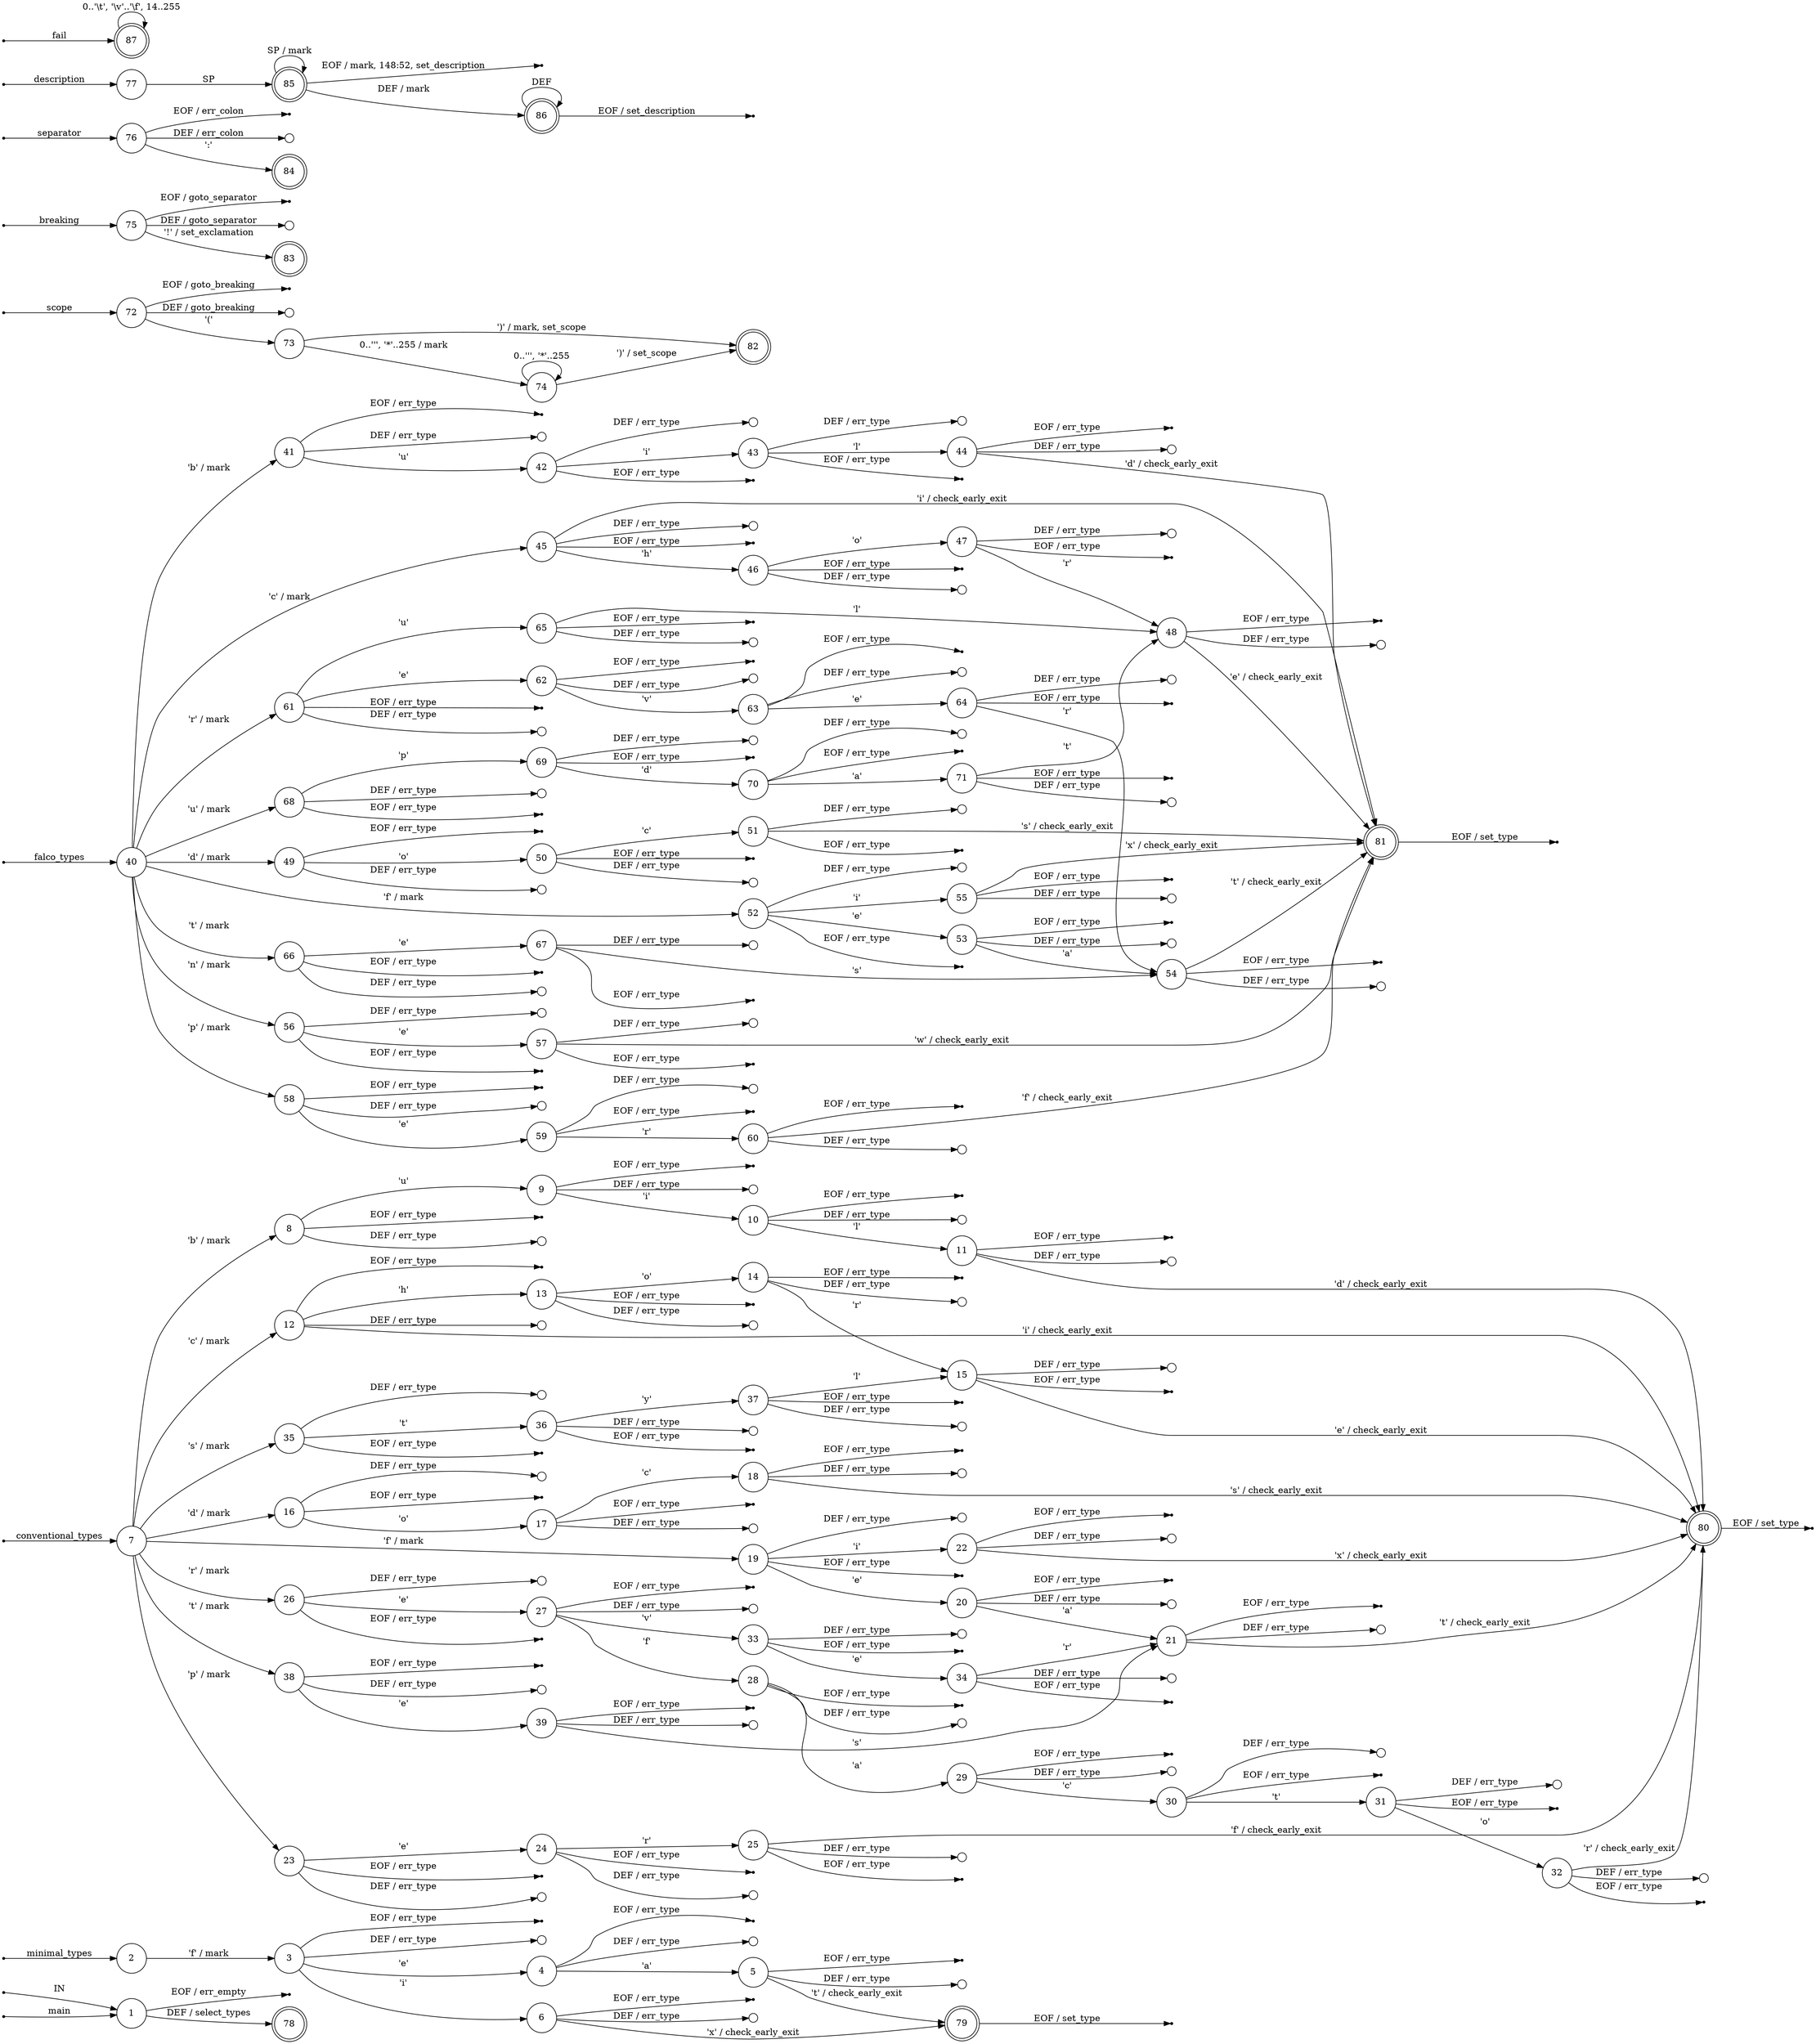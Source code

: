 digraph conventionalcommits {
	rankdir=LR;
	node [ shape = point ];
	ENTRY;
	en_2;
	en_7;
	en_40;
	en_72;
	en_75;
	en_76;
	en_77;
	en_87;
	en_1;
	eof_1;
	eof_3;
	eof_4;
	eof_5;
	eof_6;
	eof_8;
	eof_9;
	eof_10;
	eof_11;
	eof_12;
	eof_13;
	eof_14;
	eof_15;
	eof_16;
	eof_17;
	eof_18;
	eof_19;
	eof_20;
	eof_21;
	eof_22;
	eof_23;
	eof_24;
	eof_25;
	eof_26;
	eof_27;
	eof_28;
	eof_29;
	eof_30;
	eof_31;
	eof_32;
	eof_33;
	eof_34;
	eof_35;
	eof_36;
	eof_37;
	eof_38;
	eof_39;
	eof_41;
	eof_42;
	eof_43;
	eof_44;
	eof_45;
	eof_46;
	eof_47;
	eof_48;
	eof_49;
	eof_50;
	eof_51;
	eof_52;
	eof_53;
	eof_54;
	eof_55;
	eof_56;
	eof_57;
	eof_58;
	eof_59;
	eof_60;
	eof_61;
	eof_62;
	eof_63;
	eof_64;
	eof_65;
	eof_66;
	eof_67;
	eof_68;
	eof_69;
	eof_70;
	eof_71;
	eof_72;
	eof_75;
	eof_76;
	eof_79;
	eof_80;
	eof_81;
	eof_85;
	eof_86;
	node [ shape = circle, height = 0.2 ];
	err_3 [ label=""];
	err_4 [ label=""];
	err_5 [ label=""];
	err_6 [ label=""];
	err_8 [ label=""];
	err_9 [ label=""];
	err_10 [ label=""];
	err_11 [ label=""];
	err_12 [ label=""];
	err_13 [ label=""];
	err_14 [ label=""];
	err_15 [ label=""];
	err_16 [ label=""];
	err_17 [ label=""];
	err_18 [ label=""];
	err_19 [ label=""];
	err_20 [ label=""];
	err_21 [ label=""];
	err_22 [ label=""];
	err_23 [ label=""];
	err_24 [ label=""];
	err_25 [ label=""];
	err_26 [ label=""];
	err_27 [ label=""];
	err_28 [ label=""];
	err_29 [ label=""];
	err_30 [ label=""];
	err_31 [ label=""];
	err_32 [ label=""];
	err_33 [ label=""];
	err_34 [ label=""];
	err_35 [ label=""];
	err_36 [ label=""];
	err_37 [ label=""];
	err_38 [ label=""];
	err_39 [ label=""];
	err_41 [ label=""];
	err_42 [ label=""];
	err_43 [ label=""];
	err_44 [ label=""];
	err_45 [ label=""];
	err_46 [ label=""];
	err_47 [ label=""];
	err_48 [ label=""];
	err_49 [ label=""];
	err_50 [ label=""];
	err_51 [ label=""];
	err_52 [ label=""];
	err_53 [ label=""];
	err_54 [ label=""];
	err_55 [ label=""];
	err_56 [ label=""];
	err_57 [ label=""];
	err_58 [ label=""];
	err_59 [ label=""];
	err_60 [ label=""];
	err_61 [ label=""];
	err_62 [ label=""];
	err_63 [ label=""];
	err_64 [ label=""];
	err_65 [ label=""];
	err_66 [ label=""];
	err_67 [ label=""];
	err_68 [ label=""];
	err_69 [ label=""];
	err_70 [ label=""];
	err_71 [ label=""];
	err_72 [ label=""];
	err_75 [ label=""];
	err_76 [ label=""];
	node [ fixedsize = true, height = 0.65, shape = doublecircle ];
	78;
	79;
	80;
	81;
	82;
	83;
	84;
	85;
	86;
	87;
	node [ shape = circle ];
	1 -> 78 [ label = "DEF / select_types" ];
	2 -> 3 [ label = "'f' / mark" ];
	3 -> 4 [ label = "'e'" ];
	3 -> 6 [ label = "'i'" ];
	3 -> err_3 [ label = "DEF / err_type" ];
	4 -> 5 [ label = "'a'" ];
	4 -> err_4 [ label = "DEF / err_type" ];
	5 -> 79 [ label = "'t' / check_early_exit" ];
	5 -> err_5 [ label = "DEF / err_type" ];
	6 -> 79 [ label = "'x' / check_early_exit" ];
	6 -> err_6 [ label = "DEF / err_type" ];
	7 -> 8 [ label = "'b' / mark" ];
	7 -> 12 [ label = "'c' / mark" ];
	7 -> 16 [ label = "'d' / mark" ];
	7 -> 19 [ label = "'f' / mark" ];
	7 -> 23 [ label = "'p' / mark" ];
	7 -> 26 [ label = "'r' / mark" ];
	7 -> 35 [ label = "'s' / mark" ];
	7 -> 38 [ label = "'t' / mark" ];
	8 -> 9 [ label = "'u'" ];
	8 -> err_8 [ label = "DEF / err_type" ];
	9 -> 10 [ label = "'i'" ];
	9 -> err_9 [ label = "DEF / err_type" ];
	10 -> 11 [ label = "'l'" ];
	10 -> err_10 [ label = "DEF / err_type" ];
	11 -> 80 [ label = "'d' / check_early_exit" ];
	11 -> err_11 [ label = "DEF / err_type" ];
	12 -> 13 [ label = "'h'" ];
	12 -> 80 [ label = "'i' / check_early_exit" ];
	12 -> err_12 [ label = "DEF / err_type" ];
	13 -> 14 [ label = "'o'" ];
	13 -> err_13 [ label = "DEF / err_type" ];
	14 -> 15 [ label = "'r'" ];
	14 -> err_14 [ label = "DEF / err_type" ];
	15 -> 80 [ label = "'e' / check_early_exit" ];
	15 -> err_15 [ label = "DEF / err_type" ];
	16 -> 17 [ label = "'o'" ];
	16 -> err_16 [ label = "DEF / err_type" ];
	17 -> 18 [ label = "'c'" ];
	17 -> err_17 [ label = "DEF / err_type" ];
	18 -> 80 [ label = "'s' / check_early_exit" ];
	18 -> err_18 [ label = "DEF / err_type" ];
	19 -> 20 [ label = "'e'" ];
	19 -> 22 [ label = "'i'" ];
	19 -> err_19 [ label = "DEF / err_type" ];
	20 -> 21 [ label = "'a'" ];
	20 -> err_20 [ label = "DEF / err_type" ];
	21 -> 80 [ label = "'t' / check_early_exit" ];
	21 -> err_21 [ label = "DEF / err_type" ];
	22 -> 80 [ label = "'x' / check_early_exit" ];
	22 -> err_22 [ label = "DEF / err_type" ];
	23 -> 24 [ label = "'e'" ];
	23 -> err_23 [ label = "DEF / err_type" ];
	24 -> 25 [ label = "'r'" ];
	24 -> err_24 [ label = "DEF / err_type" ];
	25 -> 80 [ label = "'f' / check_early_exit" ];
	25 -> err_25 [ label = "DEF / err_type" ];
	26 -> 27 [ label = "'e'" ];
	26 -> err_26 [ label = "DEF / err_type" ];
	27 -> 28 [ label = "'f'" ];
	27 -> 33 [ label = "'v'" ];
	27 -> err_27 [ label = "DEF / err_type" ];
	28 -> 29 [ label = "'a'" ];
	28 -> err_28 [ label = "DEF / err_type" ];
	29 -> 30 [ label = "'c'" ];
	29 -> err_29 [ label = "DEF / err_type" ];
	30 -> 31 [ label = "'t'" ];
	30 -> err_30 [ label = "DEF / err_type" ];
	31 -> 32 [ label = "'o'" ];
	31 -> err_31 [ label = "DEF / err_type" ];
	32 -> 80 [ label = "'r' / check_early_exit" ];
	32 -> err_32 [ label = "DEF / err_type" ];
	33 -> 34 [ label = "'e'" ];
	33 -> err_33 [ label = "DEF / err_type" ];
	34 -> 21 [ label = "'r'" ];
	34 -> err_34 [ label = "DEF / err_type" ];
	35 -> 36 [ label = "'t'" ];
	35 -> err_35 [ label = "DEF / err_type" ];
	36 -> 37 [ label = "'y'" ];
	36 -> err_36 [ label = "DEF / err_type" ];
	37 -> 15 [ label = "'l'" ];
	37 -> err_37 [ label = "DEF / err_type" ];
	38 -> 39 [ label = "'e'" ];
	38 -> err_38 [ label = "DEF / err_type" ];
	39 -> 21 [ label = "'s'" ];
	39 -> err_39 [ label = "DEF / err_type" ];
	40 -> 41 [ label = "'b' / mark" ];
	40 -> 45 [ label = "'c' / mark" ];
	40 -> 49 [ label = "'d' / mark" ];
	40 -> 52 [ label = "'f' / mark" ];
	40 -> 56 [ label = "'n' / mark" ];
	40 -> 58 [ label = "'p' / mark" ];
	40 -> 61 [ label = "'r' / mark" ];
	40 -> 66 [ label = "'t' / mark" ];
	40 -> 68 [ label = "'u' / mark" ];
	41 -> 42 [ label = "'u'" ];
	41 -> err_41 [ label = "DEF / err_type" ];
	42 -> 43 [ label = "'i'" ];
	42 -> err_42 [ label = "DEF / err_type" ];
	43 -> 44 [ label = "'l'" ];
	43 -> err_43 [ label = "DEF / err_type" ];
	44 -> 81 [ label = "'d' / check_early_exit" ];
	44 -> err_44 [ label = "DEF / err_type" ];
	45 -> 46 [ label = "'h'" ];
	45 -> 81 [ label = "'i' / check_early_exit" ];
	45 -> err_45 [ label = "DEF / err_type" ];
	46 -> 47 [ label = "'o'" ];
	46 -> err_46 [ label = "DEF / err_type" ];
	47 -> 48 [ label = "'r'" ];
	47 -> err_47 [ label = "DEF / err_type" ];
	48 -> 81 [ label = "'e' / check_early_exit" ];
	48 -> err_48 [ label = "DEF / err_type" ];
	49 -> 50 [ label = "'o'" ];
	49 -> err_49 [ label = "DEF / err_type" ];
	50 -> 51 [ label = "'c'" ];
	50 -> err_50 [ label = "DEF / err_type" ];
	51 -> 81 [ label = "'s' / check_early_exit" ];
	51 -> err_51 [ label = "DEF / err_type" ];
	52 -> 53 [ label = "'e'" ];
	52 -> 55 [ label = "'i'" ];
	52 -> err_52 [ label = "DEF / err_type" ];
	53 -> 54 [ label = "'a'" ];
	53 -> err_53 [ label = "DEF / err_type" ];
	54 -> 81 [ label = "'t' / check_early_exit" ];
	54 -> err_54 [ label = "DEF / err_type" ];
	55 -> 81 [ label = "'x' / check_early_exit" ];
	55 -> err_55 [ label = "DEF / err_type" ];
	56 -> 57 [ label = "'e'" ];
	56 -> err_56 [ label = "DEF / err_type" ];
	57 -> 81 [ label = "'w' / check_early_exit" ];
	57 -> err_57 [ label = "DEF / err_type" ];
	58 -> 59 [ label = "'e'" ];
	58 -> err_58 [ label = "DEF / err_type" ];
	59 -> 60 [ label = "'r'" ];
	59 -> err_59 [ label = "DEF / err_type" ];
	60 -> 81 [ label = "'f' / check_early_exit" ];
	60 -> err_60 [ label = "DEF / err_type" ];
	61 -> 62 [ label = "'e'" ];
	61 -> 65 [ label = "'u'" ];
	61 -> err_61 [ label = "DEF / err_type" ];
	62 -> 63 [ label = "'v'" ];
	62 -> err_62 [ label = "DEF / err_type" ];
	63 -> 64 [ label = "'e'" ];
	63 -> err_63 [ label = "DEF / err_type" ];
	64 -> 54 [ label = "'r'" ];
	64 -> err_64 [ label = "DEF / err_type" ];
	65 -> 48 [ label = "'l'" ];
	65 -> err_65 [ label = "DEF / err_type" ];
	66 -> 67 [ label = "'e'" ];
	66 -> err_66 [ label = "DEF / err_type" ];
	67 -> 54 [ label = "'s'" ];
	67 -> err_67 [ label = "DEF / err_type" ];
	68 -> 69 [ label = "'p'" ];
	68 -> err_68 [ label = "DEF / err_type" ];
	69 -> 70 [ label = "'d'" ];
	69 -> err_69 [ label = "DEF / err_type" ];
	70 -> 71 [ label = "'a'" ];
	70 -> err_70 [ label = "DEF / err_type" ];
	71 -> 48 [ label = "'t'" ];
	71 -> err_71 [ label = "DEF / err_type" ];
	72 -> 73 [ label = "'('" ];
	72 -> err_72 [ label = "DEF / goto_breaking" ];
	73 -> 74 [ label = "0..''', '*'..255 / mark" ];
	73 -> 82 [ label = "')' / mark, set_scope" ];
	74 -> 74 [ label = "0..''', '*'..255" ];
	74 -> 82 [ label = "')' / set_scope" ];
	75 -> 83 [ label = "'!' / set_exclamation" ];
	75 -> err_75 [ label = "DEF / goto_separator" ];
	76 -> 84 [ label = "':'" ];
	76 -> err_76 [ label = "DEF / err_colon" ];
	77 -> 85 [ label = "SP" ];
	85 -> 85 [ label = "SP / mark" ];
	85 -> 86 [ label = "DEF / mark" ];
	86 -> 86 [ label = "DEF" ];
	87 -> 87 [ label = "0..'\\t', '\\v'..'\\f', 14..255" ];
	ENTRY -> 1 [ label = "IN" ];
	en_2 -> 2 [ label = "minimal_types" ];
	en_7 -> 7 [ label = "conventional_types" ];
	en_40 -> 40 [ label = "falco_types" ];
	en_72 -> 72 [ label = "scope" ];
	en_75 -> 75 [ label = "breaking" ];
	en_76 -> 76 [ label = "separator" ];
	en_77 -> 77 [ label = "description" ];
	en_87 -> 87 [ label = "fail" ];
	en_1 -> 1 [ label = "main" ];
	1 -> eof_1 [ label = "EOF / err_empty" ];
	3 -> eof_3 [ label = "EOF / err_type" ];
	4 -> eof_4 [ label = "EOF / err_type" ];
	5 -> eof_5 [ label = "EOF / err_type" ];
	6 -> eof_6 [ label = "EOF / err_type" ];
	8 -> eof_8 [ label = "EOF / err_type" ];
	9 -> eof_9 [ label = "EOF / err_type" ];
	10 -> eof_10 [ label = "EOF / err_type" ];
	11 -> eof_11 [ label = "EOF / err_type" ];
	12 -> eof_12 [ label = "EOF / err_type" ];
	13 -> eof_13 [ label = "EOF / err_type" ];
	14 -> eof_14 [ label = "EOF / err_type" ];
	15 -> eof_15 [ label = "EOF / err_type" ];
	16 -> eof_16 [ label = "EOF / err_type" ];
	17 -> eof_17 [ label = "EOF / err_type" ];
	18 -> eof_18 [ label = "EOF / err_type" ];
	19 -> eof_19 [ label = "EOF / err_type" ];
	20 -> eof_20 [ label = "EOF / err_type" ];
	21 -> eof_21 [ label = "EOF / err_type" ];
	22 -> eof_22 [ label = "EOF / err_type" ];
	23 -> eof_23 [ label = "EOF / err_type" ];
	24 -> eof_24 [ label = "EOF / err_type" ];
	25 -> eof_25 [ label = "EOF / err_type" ];
	26 -> eof_26 [ label = "EOF / err_type" ];
	27 -> eof_27 [ label = "EOF / err_type" ];
	28 -> eof_28 [ label = "EOF / err_type" ];
	29 -> eof_29 [ label = "EOF / err_type" ];
	30 -> eof_30 [ label = "EOF / err_type" ];
	31 -> eof_31 [ label = "EOF / err_type" ];
	32 -> eof_32 [ label = "EOF / err_type" ];
	33 -> eof_33 [ label = "EOF / err_type" ];
	34 -> eof_34 [ label = "EOF / err_type" ];
	35 -> eof_35 [ label = "EOF / err_type" ];
	36 -> eof_36 [ label = "EOF / err_type" ];
	37 -> eof_37 [ label = "EOF / err_type" ];
	38 -> eof_38 [ label = "EOF / err_type" ];
	39 -> eof_39 [ label = "EOF / err_type" ];
	41 -> eof_41 [ label = "EOF / err_type" ];
	42 -> eof_42 [ label = "EOF / err_type" ];
	43 -> eof_43 [ label = "EOF / err_type" ];
	44 -> eof_44 [ label = "EOF / err_type" ];
	45 -> eof_45 [ label = "EOF / err_type" ];
	46 -> eof_46 [ label = "EOF / err_type" ];
	47 -> eof_47 [ label = "EOF / err_type" ];
	48 -> eof_48 [ label = "EOF / err_type" ];
	49 -> eof_49 [ label = "EOF / err_type" ];
	50 -> eof_50 [ label = "EOF / err_type" ];
	51 -> eof_51 [ label = "EOF / err_type" ];
	52 -> eof_52 [ label = "EOF / err_type" ];
	53 -> eof_53 [ label = "EOF / err_type" ];
	54 -> eof_54 [ label = "EOF / err_type" ];
	55 -> eof_55 [ label = "EOF / err_type" ];
	56 -> eof_56 [ label = "EOF / err_type" ];
	57 -> eof_57 [ label = "EOF / err_type" ];
	58 -> eof_58 [ label = "EOF / err_type" ];
	59 -> eof_59 [ label = "EOF / err_type" ];
	60 -> eof_60 [ label = "EOF / err_type" ];
	61 -> eof_61 [ label = "EOF / err_type" ];
	62 -> eof_62 [ label = "EOF / err_type" ];
	63 -> eof_63 [ label = "EOF / err_type" ];
	64 -> eof_64 [ label = "EOF / err_type" ];
	65 -> eof_65 [ label = "EOF / err_type" ];
	66 -> eof_66 [ label = "EOF / err_type" ];
	67 -> eof_67 [ label = "EOF / err_type" ];
	68 -> eof_68 [ label = "EOF / err_type" ];
	69 -> eof_69 [ label = "EOF / err_type" ];
	70 -> eof_70 [ label = "EOF / err_type" ];
	71 -> eof_71 [ label = "EOF / err_type" ];
	72 -> eof_72 [ label = "EOF / goto_breaking" ];
	75 -> eof_75 [ label = "EOF / goto_separator" ];
	76 -> eof_76 [ label = "EOF / err_colon" ];
	79 -> eof_79 [ label = "EOF / set_type" ];
	80 -> eof_80 [ label = "EOF / set_type" ];
	81 -> eof_81 [ label = "EOF / set_type" ];
	85 -> eof_85 [ label = "EOF / mark, 148:52, set_description" ];
	86 -> eof_86 [ label = "EOF / set_description" ];
}

